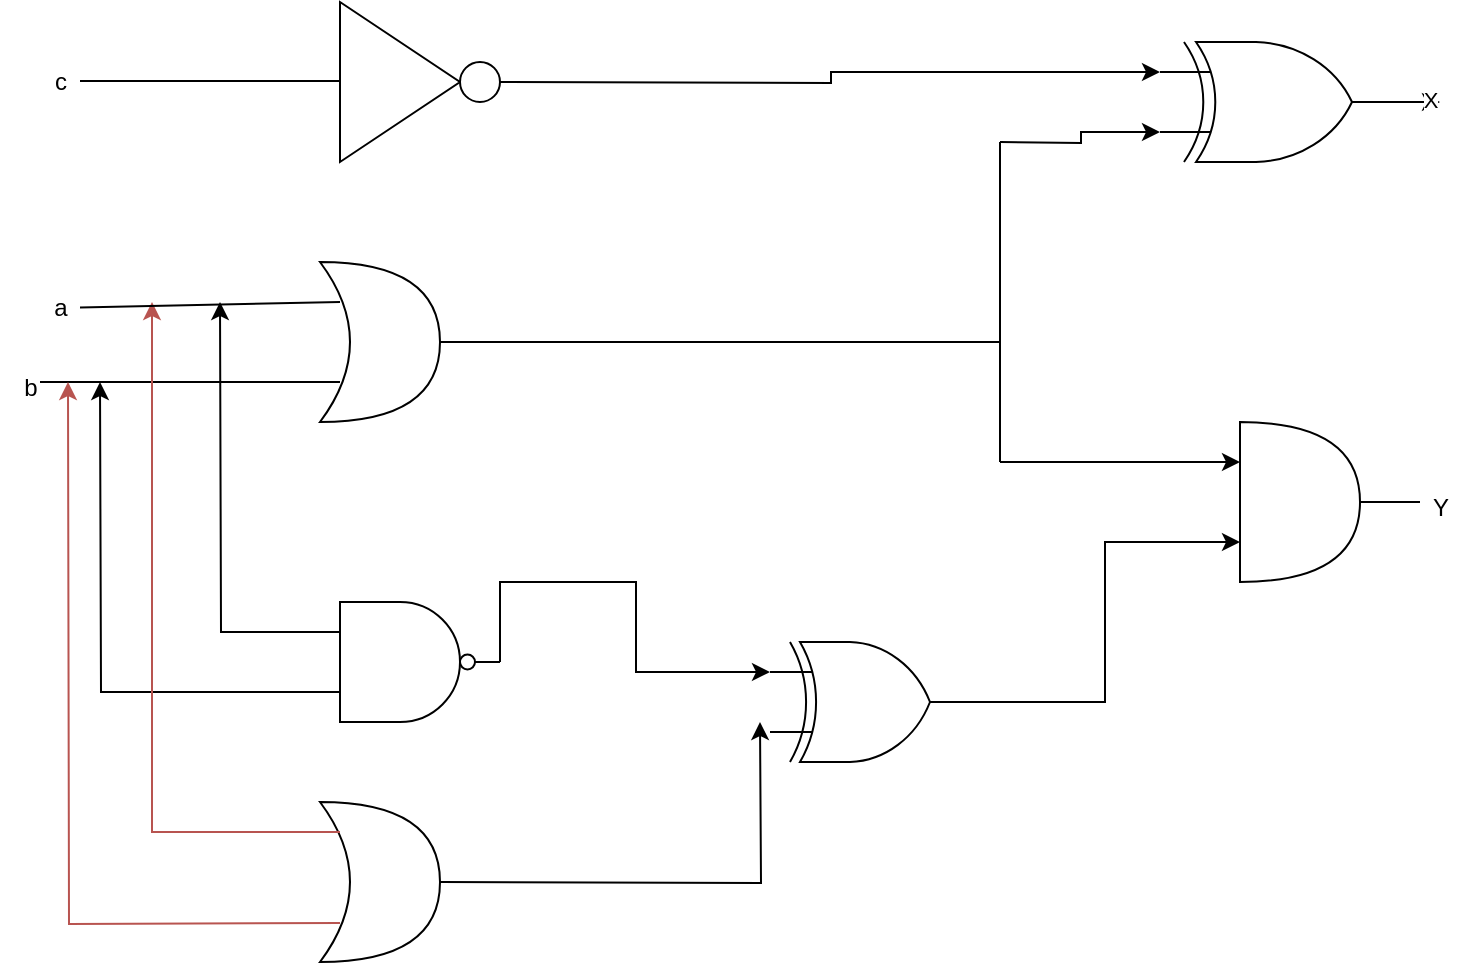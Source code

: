 <mxfile version="26.0.11">
  <diagram name="Page-1" id="GwAnHOmohYILqFO7qYKD">
    <mxGraphModel dx="796" dy="500" grid="1" gridSize="10" guides="1" tooltips="1" connect="1" arrows="1" fold="1" page="1" pageScale="1" pageWidth="850" pageHeight="1100" math="0" shadow="0">
      <root>
        <mxCell id="0" />
        <mxCell id="1" parent="0" />
        <mxCell id="W_BBwSrluwdHbqgtW5X0-2" value="" style="triangle;whiteSpace=wrap;html=1;" vertex="1" parent="1">
          <mxGeometry x="210" y="80" width="60" height="80" as="geometry" />
        </mxCell>
        <mxCell id="W_BBwSrluwdHbqgtW5X0-4" value="" style="endArrow=none;html=1;rounded=0;" edge="1" parent="1">
          <mxGeometry width="50" height="50" relative="1" as="geometry">
            <mxPoint x="80" y="119.5" as="sourcePoint" />
            <mxPoint x="210" y="119.5" as="targetPoint" />
            <Array as="points" />
          </mxGeometry>
        </mxCell>
        <mxCell id="W_BBwSrluwdHbqgtW5X0-7" value="" style="ellipse;whiteSpace=wrap;html=1;" vertex="1" parent="1">
          <mxGeometry x="270" y="110" width="20" height="20" as="geometry" />
        </mxCell>
        <mxCell id="W_BBwSrluwdHbqgtW5X0-8" value="" style="shape=xor;whiteSpace=wrap;html=1;" vertex="1" parent="1">
          <mxGeometry x="200" y="210" width="60" height="80" as="geometry" />
        </mxCell>
        <mxCell id="W_BBwSrluwdHbqgtW5X0-74" style="edgeStyle=orthogonalEdgeStyle;rounded=0;orthogonalLoop=1;jettySize=auto;html=1;exitX=1;exitY=0.5;exitDx=0;exitDy=0;exitPerimeter=0;" edge="1" parent="1" source="W_BBwSrluwdHbqgtW5X0-9">
          <mxGeometry relative="1" as="geometry">
            <mxPoint x="760" y="130" as="targetPoint" />
          </mxGeometry>
        </mxCell>
        <mxCell id="W_BBwSrluwdHbqgtW5X0-75" value="X" style="edgeLabel;html=1;align=center;verticalAlign=middle;resizable=0;points=[];" vertex="1" connectable="0" parent="W_BBwSrluwdHbqgtW5X0-74">
          <mxGeometry x="0.5" y="1" relative="1" as="geometry">
            <mxPoint as="offset" />
          </mxGeometry>
        </mxCell>
        <mxCell id="W_BBwSrluwdHbqgtW5X0-9" value="" style="verticalLabelPosition=bottom;shadow=0;dashed=0;align=center;html=1;verticalAlign=top;shape=mxgraph.electrical.logic_gates.logic_gate;operation=xor;" vertex="1" parent="1">
          <mxGeometry x="620" y="100" width="120" height="60" as="geometry" />
        </mxCell>
        <mxCell id="W_BBwSrluwdHbqgtW5X0-10" value="" style="shape=or;whiteSpace=wrap;html=1;" vertex="1" parent="1">
          <mxGeometry x="660" y="290" width="60" height="80" as="geometry" />
        </mxCell>
        <mxCell id="W_BBwSrluwdHbqgtW5X0-11" value="" style="verticalLabelPosition=bottom;shadow=0;dashed=0;align=center;html=1;verticalAlign=top;shape=mxgraph.electrical.logic_gates.logic_gate;operation=xor;" vertex="1" parent="1">
          <mxGeometry x="425" y="400" width="100" height="60" as="geometry" />
        </mxCell>
        <mxCell id="W_BBwSrluwdHbqgtW5X0-48" style="edgeStyle=orthogonalEdgeStyle;rounded=0;orthogonalLoop=1;jettySize=auto;html=1;exitX=0;exitY=0.25;exitDx=0;exitDy=0;exitPerimeter=0;" edge="1" parent="1" source="W_BBwSrluwdHbqgtW5X0-12">
          <mxGeometry relative="1" as="geometry">
            <mxPoint x="150" y="230" as="targetPoint" />
          </mxGeometry>
        </mxCell>
        <mxCell id="W_BBwSrluwdHbqgtW5X0-12" value="" style="verticalLabelPosition=bottom;shadow=0;dashed=0;align=center;html=1;verticalAlign=top;shape=mxgraph.electrical.logic_gates.logic_gate;operation=and;negating=1;negSize=0.15;" vertex="1" parent="1">
          <mxGeometry x="190" y="380" width="100" height="60" as="geometry" />
        </mxCell>
        <mxCell id="W_BBwSrluwdHbqgtW5X0-13" value="" style="shape=xor;whiteSpace=wrap;html=1;" vertex="1" parent="1">
          <mxGeometry x="200" y="480" width="60" height="80" as="geometry" />
        </mxCell>
        <mxCell id="W_BBwSrluwdHbqgtW5X0-15" value="" style="endArrow=none;html=1;rounded=0;" edge="1" parent="1">
          <mxGeometry width="50" height="50" relative="1" as="geometry">
            <mxPoint x="60" y="270" as="sourcePoint" />
            <mxPoint x="210" y="270" as="targetPoint" />
            <Array as="points">
              <mxPoint x="170" y="270" />
            </Array>
          </mxGeometry>
        </mxCell>
        <mxCell id="W_BBwSrluwdHbqgtW5X0-30" value="" style="endArrow=none;html=1;rounded=0;" edge="1" parent="1">
          <mxGeometry width="50" height="50" relative="1" as="geometry">
            <mxPoint x="260" y="250" as="sourcePoint" />
            <mxPoint x="540" y="250" as="targetPoint" />
            <Array as="points">
              <mxPoint x="320" y="250" />
            </Array>
          </mxGeometry>
        </mxCell>
        <mxCell id="W_BBwSrluwdHbqgtW5X0-31" value="" style="endArrow=none;html=1;rounded=0;" edge="1" parent="1">
          <mxGeometry width="50" height="50" relative="1" as="geometry">
            <mxPoint x="540" y="250" as="sourcePoint" />
            <mxPoint x="540" y="150" as="targetPoint" />
            <Array as="points">
              <mxPoint x="540" y="200" />
            </Array>
          </mxGeometry>
        </mxCell>
        <mxCell id="W_BBwSrluwdHbqgtW5X0-50" style="edgeStyle=orthogonalEdgeStyle;rounded=0;orthogonalLoop=1;jettySize=auto;html=1;exitX=1;exitY=0.5;exitDx=0;exitDy=0;exitPerimeter=0;entryX=0;entryY=0.25;entryDx=0;entryDy=0;entryPerimeter=0;" edge="1" parent="1" source="W_BBwSrluwdHbqgtW5X0-12" target="W_BBwSrluwdHbqgtW5X0-11">
          <mxGeometry relative="1" as="geometry">
            <Array as="points">
              <mxPoint x="290" y="370" />
              <mxPoint x="358" y="370" />
              <mxPoint x="358" y="415" />
            </Array>
          </mxGeometry>
        </mxCell>
        <mxCell id="W_BBwSrluwdHbqgtW5X0-53" value="" style="edgeStyle=orthogonalEdgeStyle;rounded=0;orthogonalLoop=1;jettySize=auto;html=1;exitX=0;exitY=0.75;exitDx=0;exitDy=0;exitPerimeter=0;" edge="1" parent="1" source="W_BBwSrluwdHbqgtW5X0-12">
          <mxGeometry relative="1" as="geometry">
            <mxPoint x="90" y="270" as="targetPoint" />
            <mxPoint x="190" y="425" as="sourcePoint" />
          </mxGeometry>
        </mxCell>
        <mxCell id="W_BBwSrluwdHbqgtW5X0-56" style="edgeStyle=orthogonalEdgeStyle;rounded=0;orthogonalLoop=1;jettySize=auto;html=1;exitX=1;exitY=0.5;exitDx=0;exitDy=0;exitPerimeter=0;entryX=0;entryY=0.75;entryDx=0;entryDy=0;entryPerimeter=0;" edge="1" parent="1" source="W_BBwSrluwdHbqgtW5X0-11" target="W_BBwSrluwdHbqgtW5X0-10">
          <mxGeometry relative="1" as="geometry" />
        </mxCell>
        <mxCell id="W_BBwSrluwdHbqgtW5X0-58" value="" style="endArrow=none;html=1;rounded=0;" edge="1" parent="1">
          <mxGeometry width="50" height="50" relative="1" as="geometry">
            <mxPoint x="540" y="310" as="sourcePoint" />
            <mxPoint x="540" y="250" as="targetPoint" />
          </mxGeometry>
        </mxCell>
        <mxCell id="W_BBwSrluwdHbqgtW5X0-68" value="" style="endArrow=classic;html=1;rounded=0;edgeStyle=orthogonalEdgeStyle;" edge="1" parent="1">
          <mxGeometry width="50" height="50" relative="1" as="geometry">
            <mxPoint x="260" y="520" as="sourcePoint" />
            <mxPoint x="420" y="440" as="targetPoint" />
          </mxGeometry>
        </mxCell>
        <mxCell id="W_BBwSrluwdHbqgtW5X0-69" value="" style="endArrow=classic;html=1;rounded=0;edgeStyle=orthogonalEdgeStyle;entryX=0;entryY=0.75;entryDx=0;entryDy=0;entryPerimeter=0;" edge="1" parent="1" target="W_BBwSrluwdHbqgtW5X0-9">
          <mxGeometry width="50" height="50" relative="1" as="geometry">
            <mxPoint x="540" y="150" as="sourcePoint" />
            <mxPoint x="590" y="100" as="targetPoint" />
          </mxGeometry>
        </mxCell>
        <mxCell id="W_BBwSrluwdHbqgtW5X0-70" value="" style="endArrow=classic;html=1;rounded=0;entryX=0;entryY=0.25;entryDx=0;entryDy=0;entryPerimeter=0;" edge="1" parent="1" target="W_BBwSrluwdHbqgtW5X0-10">
          <mxGeometry width="50" height="50" relative="1" as="geometry">
            <mxPoint x="540" y="310" as="sourcePoint" />
            <mxPoint x="590" y="260" as="targetPoint" />
          </mxGeometry>
        </mxCell>
        <mxCell id="W_BBwSrluwdHbqgtW5X0-71" value="" style="endArrow=classic;html=1;rounded=0;edgeStyle=orthogonalEdgeStyle;entryX=0;entryY=0.25;entryDx=0;entryDy=0;entryPerimeter=0;" edge="1" parent="1" target="W_BBwSrluwdHbqgtW5X0-9">
          <mxGeometry width="50" height="50" relative="1" as="geometry">
            <mxPoint x="290" y="120" as="sourcePoint" />
            <mxPoint x="340" y="70" as="targetPoint" />
          </mxGeometry>
        </mxCell>
        <mxCell id="W_BBwSrluwdHbqgtW5X0-72" value="" style="endArrow=classic;html=1;rounded=0;fillColor=#f8cecc;strokeColor=#b85450;edgeStyle=orthogonalEdgeStyle;exitX=0.083;exitY=0.188;exitDx=0;exitDy=0;exitPerimeter=0;" edge="1" parent="1">
          <mxGeometry width="50" height="50" relative="1" as="geometry">
            <mxPoint x="210.0" y="495.04" as="sourcePoint" />
            <mxPoint x="115.02" y="230" as="targetPoint" />
            <Array as="points">
              <mxPoint x="116.02" y="495" />
            </Array>
          </mxGeometry>
        </mxCell>
        <mxCell id="W_BBwSrluwdHbqgtW5X0-73" value="" style="endArrow=classic;html=1;rounded=0;fillColor=#f8cecc;strokeColor=#b85450;edgeStyle=orthogonalEdgeStyle;exitX=0.1;exitY=0.638;exitDx=0;exitDy=0;exitPerimeter=0;" edge="1" parent="1">
          <mxGeometry width="50" height="50" relative="1" as="geometry">
            <mxPoint x="210" y="540.52" as="sourcePoint" />
            <mxPoint x="74" y="270" as="targetPoint" />
          </mxGeometry>
        </mxCell>
        <mxCell id="W_BBwSrluwdHbqgtW5X0-81" value="" style="endArrow=none;html=1;rounded=0;" edge="1" parent="1">
          <mxGeometry width="50" height="50" relative="1" as="geometry">
            <mxPoint x="80" y="232.69" as="sourcePoint" />
            <mxPoint x="210" y="230" as="targetPoint" />
          </mxGeometry>
        </mxCell>
        <mxCell id="W_BBwSrluwdHbqgtW5X0-83" value="b" style="text;html=1;align=center;verticalAlign=middle;resizable=0;points=[];autosize=1;strokeColor=none;fillColor=none;" vertex="1" parent="1">
          <mxGeometry x="40" y="258" width="30" height="30" as="geometry" />
        </mxCell>
        <mxCell id="W_BBwSrluwdHbqgtW5X0-86" value="a" style="text;html=1;align=center;verticalAlign=middle;resizable=0;points=[];autosize=1;strokeColor=none;fillColor=none;" vertex="1" parent="1">
          <mxGeometry x="55" y="218" width="30" height="30" as="geometry" />
        </mxCell>
        <mxCell id="W_BBwSrluwdHbqgtW5X0-87" value="c" style="text;html=1;align=center;verticalAlign=middle;resizable=0;points=[];autosize=1;strokeColor=none;fillColor=none;" vertex="1" parent="1">
          <mxGeometry x="55" y="105" width="30" height="30" as="geometry" />
        </mxCell>
        <mxCell id="W_BBwSrluwdHbqgtW5X0-89" value="" style="endArrow=none;html=1;rounded=0;" edge="1" parent="1">
          <mxGeometry width="50" height="50" relative="1" as="geometry">
            <mxPoint x="720" y="330" as="sourcePoint" />
            <mxPoint x="750" y="330" as="targetPoint" />
          </mxGeometry>
        </mxCell>
        <mxCell id="W_BBwSrluwdHbqgtW5X0-90" value="Y" style="text;html=1;align=center;verticalAlign=middle;resizable=0;points=[];autosize=1;strokeColor=none;fillColor=none;" vertex="1" parent="1">
          <mxGeometry x="745" y="318" width="30" height="30" as="geometry" />
        </mxCell>
      </root>
    </mxGraphModel>
  </diagram>
</mxfile>
